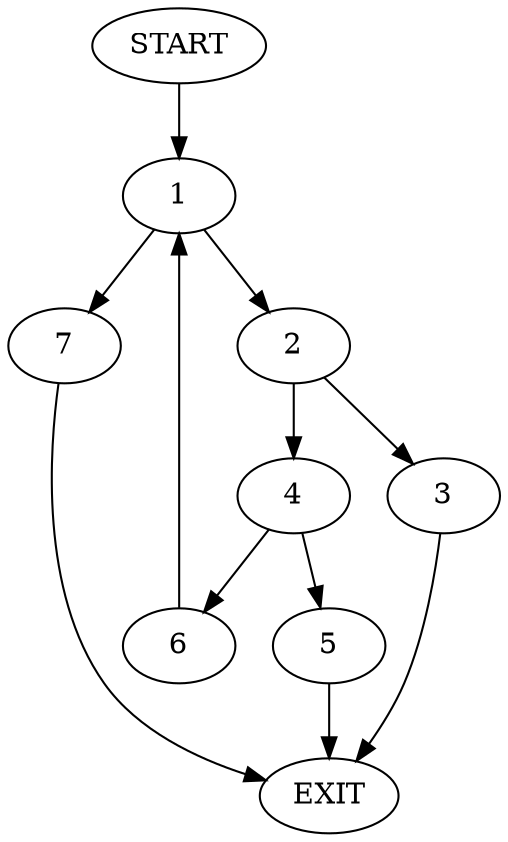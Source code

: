 digraph { 
0 [label="START"];
1;
2;
3;
4;
5;
6;
7;
8[label="EXIT"];
0 -> 1;
1 -> 2;
1 -> 7;
2 -> 3;
2 -> 4;
3 -> 8;
4 -> 5;
4 -> 6;
5 -> 8;
6 -> 1;
7 -> 8;
}